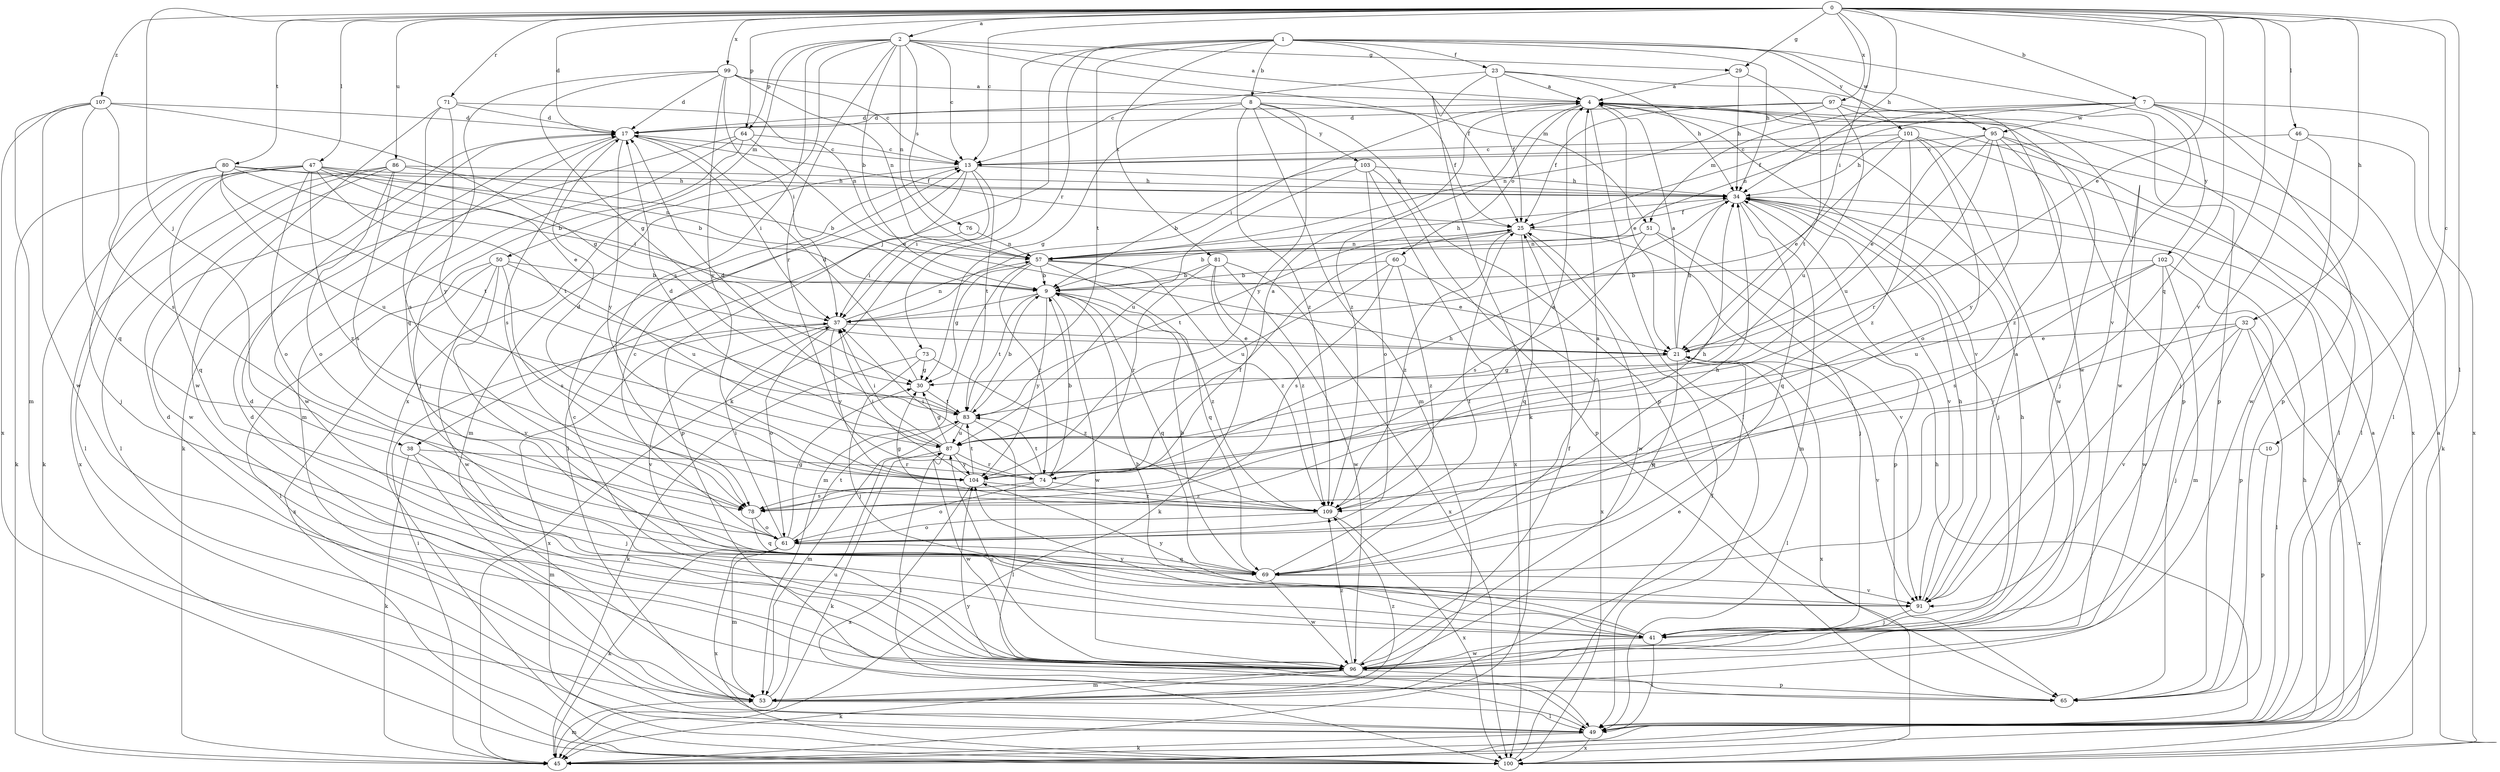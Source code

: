 strict digraph  {
0;
1;
2;
4;
7;
8;
9;
10;
13;
17;
21;
23;
25;
29;
30;
32;
34;
37;
38;
41;
45;
46;
47;
49;
50;
51;
53;
57;
60;
61;
64;
65;
69;
71;
73;
74;
76;
78;
80;
81;
83;
86;
87;
91;
95;
96;
97;
99;
100;
101;
102;
103;
104;
107;
109;
0 -> 2  [label=a];
0 -> 7  [label=b];
0 -> 10  [label=c];
0 -> 13  [label=c];
0 -> 17  [label=d];
0 -> 21  [label=e];
0 -> 29  [label=g];
0 -> 32  [label=h];
0 -> 34  [label=h];
0 -> 37  [label=i];
0 -> 38  [label=j];
0 -> 46  [label=l];
0 -> 47  [label=l];
0 -> 49  [label=l];
0 -> 64  [label=p];
0 -> 69  [label=q];
0 -> 71  [label=r];
0 -> 80  [label=t];
0 -> 86  [label=u];
0 -> 91  [label=v];
0 -> 97  [label=x];
0 -> 99  [label=x];
0 -> 107  [label=z];
1 -> 8  [label=b];
1 -> 23  [label=f];
1 -> 25  [label=f];
1 -> 34  [label=h];
1 -> 38  [label=j];
1 -> 45  [label=k];
1 -> 73  [label=r];
1 -> 81  [label=t];
1 -> 83  [label=t];
1 -> 91  [label=v];
1 -> 95  [label=w];
1 -> 101  [label=y];
2 -> 4  [label=a];
2 -> 9  [label=b];
2 -> 13  [label=c];
2 -> 29  [label=g];
2 -> 50  [label=m];
2 -> 51  [label=m];
2 -> 57  [label=n];
2 -> 64  [label=p];
2 -> 74  [label=r];
2 -> 76  [label=s];
2 -> 78  [label=s];
2 -> 100  [label=x];
4 -> 17  [label=d];
4 -> 21  [label=e];
4 -> 37  [label=i];
4 -> 49  [label=l];
4 -> 60  [label=o];
4 -> 65  [label=p];
4 -> 91  [label=v];
4 -> 100  [label=x];
4 -> 109  [label=z];
7 -> 25  [label=f];
7 -> 49  [label=l];
7 -> 51  [label=m];
7 -> 57  [label=n];
7 -> 65  [label=p];
7 -> 95  [label=w];
7 -> 100  [label=x];
7 -> 102  [label=y];
8 -> 17  [label=d];
8 -> 25  [label=f];
8 -> 30  [label=g];
8 -> 53  [label=m];
8 -> 65  [label=p];
8 -> 103  [label=y];
8 -> 104  [label=y];
8 -> 109  [label=z];
9 -> 37  [label=i];
9 -> 69  [label=q];
9 -> 83  [label=t];
9 -> 96  [label=w];
9 -> 104  [label=y];
9 -> 109  [label=z];
10 -> 65  [label=p];
10 -> 104  [label=y];
13 -> 34  [label=h];
13 -> 37  [label=i];
13 -> 49  [label=l];
13 -> 53  [label=m];
13 -> 65  [label=p];
13 -> 83  [label=t];
17 -> 13  [label=c];
17 -> 25  [label=f];
17 -> 37  [label=i];
17 -> 78  [label=s];
17 -> 96  [label=w];
17 -> 104  [label=y];
21 -> 4  [label=a];
21 -> 30  [label=g];
21 -> 34  [label=h];
21 -> 49  [label=l];
21 -> 69  [label=q];
21 -> 91  [label=v];
21 -> 100  [label=x];
23 -> 4  [label=a];
23 -> 13  [label=c];
23 -> 25  [label=f];
23 -> 34  [label=h];
23 -> 45  [label=k];
23 -> 96  [label=w];
25 -> 57  [label=n];
25 -> 69  [label=q];
25 -> 83  [label=t];
25 -> 91  [label=v];
25 -> 96  [label=w];
25 -> 109  [label=z];
29 -> 4  [label=a];
29 -> 34  [label=h];
29 -> 83  [label=t];
30 -> 17  [label=d];
30 -> 83  [label=t];
32 -> 21  [label=e];
32 -> 41  [label=j];
32 -> 49  [label=l];
32 -> 91  [label=v];
32 -> 100  [label=x];
32 -> 104  [label=y];
34 -> 25  [label=f];
34 -> 41  [label=j];
34 -> 45  [label=k];
34 -> 53  [label=m];
34 -> 69  [label=q];
34 -> 91  [label=v];
37 -> 21  [label=e];
37 -> 57  [label=n];
37 -> 61  [label=o];
37 -> 91  [label=v];
37 -> 100  [label=x];
37 -> 104  [label=y];
38 -> 41  [label=j];
38 -> 45  [label=k];
38 -> 53  [label=m];
38 -> 74  [label=r];
41 -> 9  [label=b];
41 -> 34  [label=h];
41 -> 49  [label=l];
41 -> 96  [label=w];
41 -> 104  [label=y];
45 -> 4  [label=a];
45 -> 34  [label=h];
45 -> 37  [label=i];
45 -> 53  [label=m];
46 -> 13  [label=c];
46 -> 41  [label=j];
46 -> 45  [label=k];
46 -> 96  [label=w];
47 -> 9  [label=b];
47 -> 21  [label=e];
47 -> 34  [label=h];
47 -> 37  [label=i];
47 -> 45  [label=k];
47 -> 49  [label=l];
47 -> 61  [label=o];
47 -> 69  [label=q];
47 -> 83  [label=t];
47 -> 109  [label=z];
49 -> 34  [label=h];
49 -> 45  [label=k];
49 -> 100  [label=x];
49 -> 104  [label=y];
50 -> 9  [label=b];
50 -> 49  [label=l];
50 -> 78  [label=s];
50 -> 87  [label=u];
50 -> 91  [label=v];
50 -> 96  [label=w];
50 -> 100  [label=x];
51 -> 9  [label=b];
51 -> 41  [label=j];
51 -> 57  [label=n];
51 -> 65  [label=p];
51 -> 78  [label=s];
53 -> 17  [label=d];
53 -> 49  [label=l];
53 -> 87  [label=u];
53 -> 109  [label=z];
57 -> 9  [label=b];
57 -> 21  [label=e];
57 -> 30  [label=g];
57 -> 34  [label=h];
57 -> 53  [label=m];
57 -> 69  [label=q];
57 -> 74  [label=r];
57 -> 109  [label=z];
60 -> 9  [label=b];
60 -> 78  [label=s];
60 -> 87  [label=u];
60 -> 100  [label=x];
60 -> 109  [label=z];
61 -> 13  [label=c];
61 -> 30  [label=g];
61 -> 34  [label=h];
61 -> 37  [label=i];
61 -> 45  [label=k];
61 -> 53  [label=m];
61 -> 69  [label=q];
61 -> 83  [label=t];
61 -> 100  [label=x];
64 -> 13  [label=c];
64 -> 21  [label=e];
64 -> 41  [label=j];
64 -> 45  [label=k];
64 -> 53  [label=m];
65 -> 17  [label=d];
69 -> 4  [label=a];
69 -> 9  [label=b];
69 -> 25  [label=f];
69 -> 91  [label=v];
69 -> 96  [label=w];
71 -> 17  [label=d];
71 -> 57  [label=n];
71 -> 78  [label=s];
71 -> 96  [label=w];
71 -> 104  [label=y];
73 -> 30  [label=g];
73 -> 41  [label=j];
73 -> 45  [label=k];
73 -> 109  [label=z];
74 -> 4  [label=a];
74 -> 9  [label=b];
74 -> 34  [label=h];
74 -> 37  [label=i];
74 -> 61  [label=o];
74 -> 78  [label=s];
74 -> 83  [label=t];
74 -> 109  [label=z];
76 -> 37  [label=i];
76 -> 57  [label=n];
78 -> 25  [label=f];
78 -> 34  [label=h];
78 -> 61  [label=o];
78 -> 69  [label=q];
80 -> 9  [label=b];
80 -> 34  [label=h];
80 -> 41  [label=j];
80 -> 45  [label=k];
80 -> 57  [label=n];
80 -> 83  [label=t];
80 -> 87  [label=u];
81 -> 9  [label=b];
81 -> 45  [label=k];
81 -> 74  [label=r];
81 -> 96  [label=w];
81 -> 100  [label=x];
81 -> 109  [label=z];
83 -> 9  [label=b];
83 -> 17  [label=d];
83 -> 49  [label=l];
83 -> 53  [label=m];
83 -> 87  [label=u];
86 -> 9  [label=b];
86 -> 34  [label=h];
86 -> 49  [label=l];
86 -> 61  [label=o];
86 -> 78  [label=s];
86 -> 96  [label=w];
86 -> 100  [label=x];
87 -> 17  [label=d];
87 -> 30  [label=g];
87 -> 37  [label=i];
87 -> 45  [label=k];
87 -> 49  [label=l];
87 -> 74  [label=r];
87 -> 96  [label=w];
87 -> 104  [label=y];
91 -> 4  [label=a];
91 -> 34  [label=h];
91 -> 41  [label=j];
91 -> 104  [label=y];
95 -> 13  [label=c];
95 -> 21  [label=e];
95 -> 41  [label=j];
95 -> 49  [label=l];
95 -> 74  [label=r];
95 -> 87  [label=u];
95 -> 104  [label=y];
95 -> 109  [label=z];
96 -> 13  [label=c];
96 -> 17  [label=d];
96 -> 21  [label=e];
96 -> 25  [label=f];
96 -> 45  [label=k];
96 -> 53  [label=m];
96 -> 65  [label=p];
96 -> 87  [label=u];
96 -> 109  [label=z];
97 -> 17  [label=d];
97 -> 25  [label=f];
97 -> 57  [label=n];
97 -> 65  [label=p];
97 -> 87  [label=u];
97 -> 96  [label=w];
99 -> 4  [label=a];
99 -> 13  [label=c];
99 -> 17  [label=d];
99 -> 30  [label=g];
99 -> 37  [label=i];
99 -> 57  [label=n];
99 -> 69  [label=q];
99 -> 104  [label=y];
100 -> 4  [label=a];
100 -> 25  [label=f];
101 -> 13  [label=c];
101 -> 21  [label=e];
101 -> 34  [label=h];
101 -> 49  [label=l];
101 -> 61  [label=o];
101 -> 96  [label=w];
101 -> 109  [label=z];
102 -> 9  [label=b];
102 -> 53  [label=m];
102 -> 65  [label=p];
102 -> 78  [label=s];
102 -> 87  [label=u];
102 -> 96  [label=w];
103 -> 9  [label=b];
103 -> 34  [label=h];
103 -> 61  [label=o];
103 -> 65  [label=p];
103 -> 87  [label=u];
103 -> 100  [label=x];
104 -> 17  [label=d];
104 -> 37  [label=i];
104 -> 83  [label=t];
104 -> 100  [label=x];
104 -> 109  [label=z];
107 -> 17  [label=d];
107 -> 30  [label=g];
107 -> 53  [label=m];
107 -> 69  [label=q];
107 -> 78  [label=s];
107 -> 96  [label=w];
107 -> 100  [label=x];
109 -> 4  [label=a];
109 -> 30  [label=g];
109 -> 61  [label=o];
109 -> 100  [label=x];
}
